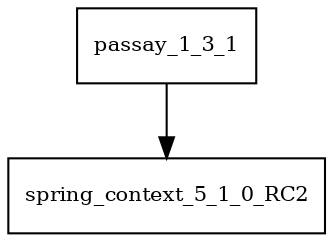 digraph passay_1_3_1_dependencies {
  node [shape = box, fontsize=10.0];
  passay_1_3_1 -> spring_context_5_1_0_RC2;
}
